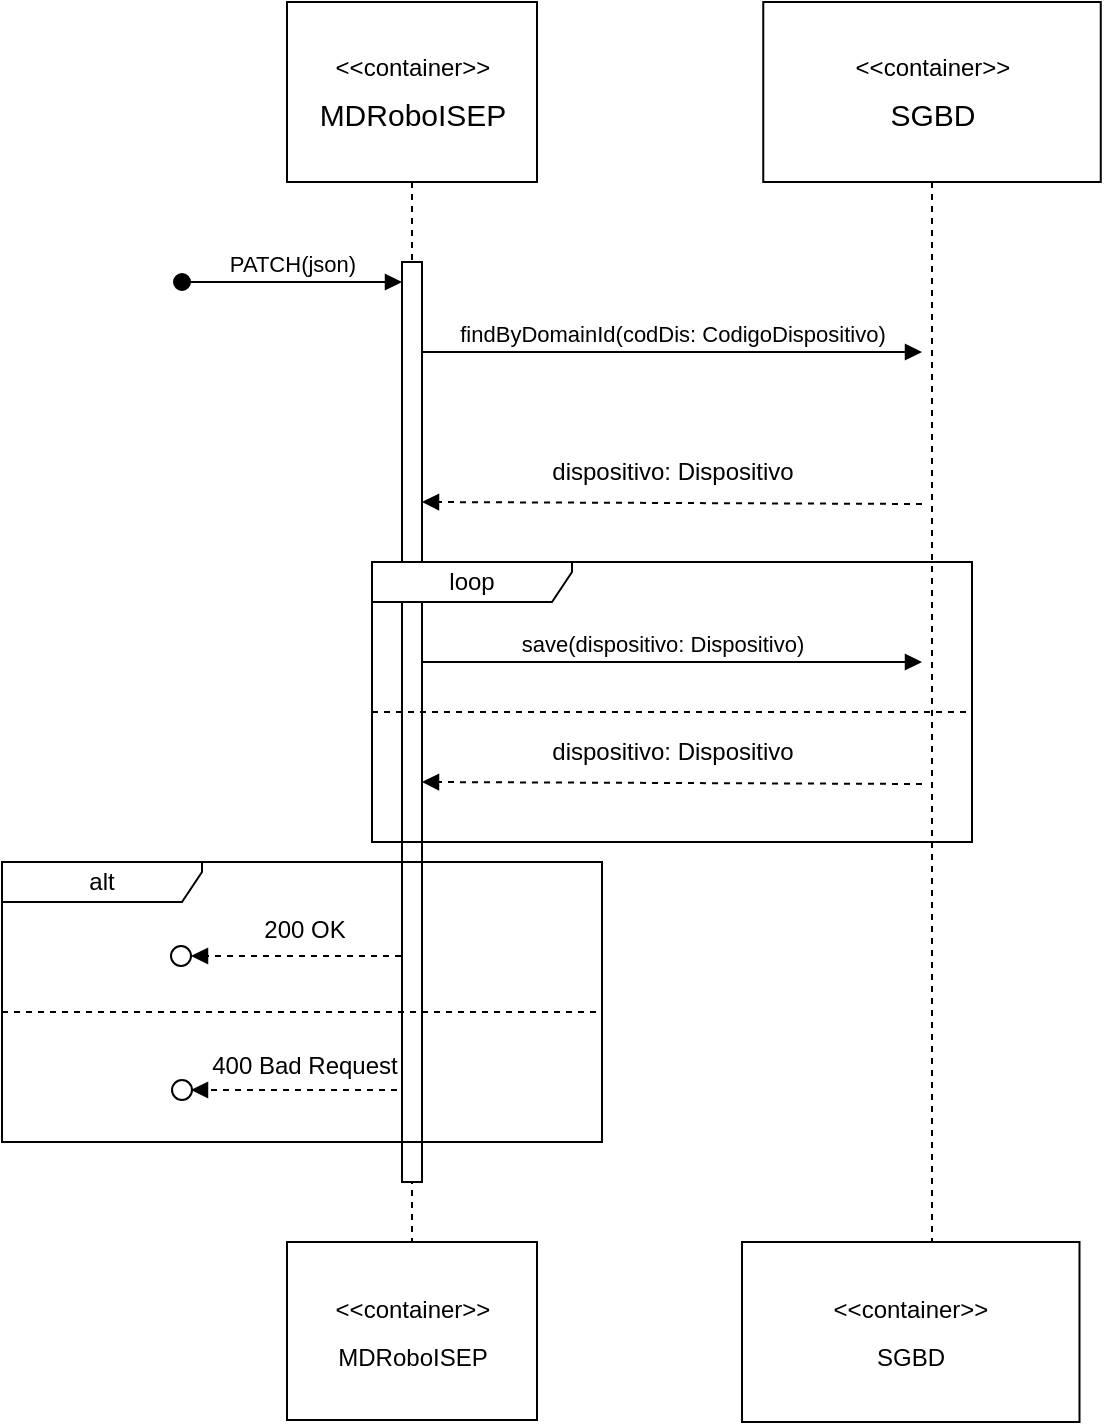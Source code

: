 <mxfile version="22.0.8" type="device">
  <diagram name="Página-1" id="_4bEx_pmbTFG7q2PTNa_">
    <mxGraphModel dx="1235" dy="691" grid="1" gridSize="10" guides="1" tooltips="1" connect="1" arrows="1" fold="1" page="1" pageScale="1" pageWidth="827" pageHeight="1169" math="0" shadow="0">
      <root>
        <mxCell id="0" />
        <mxCell id="1" parent="0" />
        <mxCell id="3mrmIgp84nvbsp9TxwxU-1" value="&lt;p style=&quot;line-height: 100%;&quot;&gt;&amp;lt;&amp;lt;container&amp;gt;&amp;gt;&lt;/p&gt;&lt;p style=&quot;line-height: 100%;&quot;&gt;&lt;span style=&quot;font-size: 15px;&quot;&gt;SGBD&lt;/span&gt;&lt;/p&gt;" style="shape=umlLifeline;perimeter=lifelinePerimeter;whiteSpace=wrap;html=1;container=1;dropTarget=0;collapsible=0;recursiveResize=0;outlineConnect=0;portConstraint=eastwest;newEdgeStyle={&quot;curved&quot;:0,&quot;rounded&quot;:0};size=90;" vertex="1" parent="1">
          <mxGeometry x="570.63" y="20" width="168.75" height="680" as="geometry" />
        </mxCell>
        <mxCell id="3mrmIgp84nvbsp9TxwxU-2" value="&lt;p style=&quot;line-height: 100%;&quot;&gt;&amp;lt;&amp;lt;container&amp;gt;&amp;gt;&lt;/p&gt;&lt;p style=&quot;line-height: 100%;&quot;&gt;&lt;span style=&quot;font-size: 15px;&quot;&gt;MDRoboISEP&lt;/span&gt;&lt;/p&gt;" style="shape=umlLifeline;perimeter=lifelinePerimeter;whiteSpace=wrap;html=1;container=1;dropTarget=0;collapsible=0;recursiveResize=0;outlineConnect=0;portConstraint=eastwest;newEdgeStyle={&quot;curved&quot;:0,&quot;rounded&quot;:0};size=90;" vertex="1" parent="1">
          <mxGeometry x="332.5" y="20" width="125" height="690" as="geometry" />
        </mxCell>
        <mxCell id="3mrmIgp84nvbsp9TxwxU-3" value="" style="html=1;points=[[0,0,0,0,5],[0,1,0,0,-5],[1,0,0,0,5],[1,1,0,0,-5]];perimeter=orthogonalPerimeter;outlineConnect=0;targetShapes=umlLifeline;portConstraint=eastwest;newEdgeStyle={&quot;curved&quot;:0,&quot;rounded&quot;:0};" vertex="1" parent="1">
          <mxGeometry x="390" y="150" width="10" height="460" as="geometry" />
        </mxCell>
        <mxCell id="3mrmIgp84nvbsp9TxwxU-4" value="findByDomainId(codDis: CodigoDispositivo)" style="html=1;verticalAlign=bottom;endArrow=block;curved=0;rounded=0;entryX=0;entryY=0;entryDx=0;entryDy=5;entryPerimeter=0;" edge="1" parent="1" source="3mrmIgp84nvbsp9TxwxU-3">
          <mxGeometry width="80" relative="1" as="geometry">
            <mxPoint x="337.5" y="200" as="sourcePoint" />
            <mxPoint x="650" y="195" as="targetPoint" />
            <mxPoint as="offset" />
          </mxGeometry>
        </mxCell>
        <mxCell id="3mrmIgp84nvbsp9TxwxU-5" value="PATCH(json)" style="html=1;verticalAlign=bottom;startArrow=oval;startFill=1;endArrow=block;startSize=8;curved=0;rounded=0;" edge="1" parent="1">
          <mxGeometry x="-0.003" width="60" relative="1" as="geometry">
            <mxPoint x="280" y="160" as="sourcePoint" />
            <mxPoint x="390" y="160" as="targetPoint" />
            <mxPoint as="offset" />
          </mxGeometry>
        </mxCell>
        <mxCell id="3mrmIgp84nvbsp9TxwxU-6" value="" style="html=1;verticalAlign=bottom;labelBackgroundColor=none;endArrow=block;endFill=1;dashed=1;rounded=0;exitX=0;exitY=1;exitDx=0;exitDy=-5;exitPerimeter=0;" edge="1" parent="1">
          <mxGeometry width="160" relative="1" as="geometry">
            <mxPoint x="650" y="271" as="sourcePoint" />
            <mxPoint x="400" y="270" as="targetPoint" />
          </mxGeometry>
        </mxCell>
        <mxCell id="3mrmIgp84nvbsp9TxwxU-7" value="dispositivo: Dispositivo" style="text;html=1;align=center;verticalAlign=middle;resizable=0;points=[];autosize=1;strokeColor=none;fillColor=none;" vertex="1" parent="1">
          <mxGeometry x="455" y="240" width="140" height="30" as="geometry" />
        </mxCell>
        <mxCell id="3mrmIgp84nvbsp9TxwxU-8" value="&lt;p style=&quot;line-height: 100%;&quot;&gt;&amp;lt;&amp;lt;container&amp;gt;&amp;gt;&lt;/p&gt;&lt;p style=&quot;line-height: 100%;&quot;&gt;SGBD&lt;br&gt;&lt;/p&gt;" style="shape=umlLifeline;perimeter=lifelinePerimeter;whiteSpace=wrap;html=1;container=1;dropTarget=0;collapsible=0;recursiveResize=0;outlineConnect=0;portConstraint=eastwest;newEdgeStyle={&quot;curved&quot;:0,&quot;rounded&quot;:0};size=90;" vertex="1" parent="1">
          <mxGeometry x="560" y="640" width="168.75" height="90" as="geometry" />
        </mxCell>
        <mxCell id="3mrmIgp84nvbsp9TxwxU-9" value="&lt;p style=&quot;line-height: 100%;&quot;&gt;&amp;lt;&amp;lt;container&amp;gt;&amp;gt;&lt;/p&gt;&lt;p style=&quot;line-height: 100%;&quot;&gt;MDRoboISEP&lt;br&gt;&lt;/p&gt;" style="shape=umlLifeline;perimeter=lifelinePerimeter;whiteSpace=wrap;html=1;container=1;dropTarget=0;collapsible=0;recursiveResize=0;outlineConnect=0;portConstraint=eastwest;newEdgeStyle={&quot;curved&quot;:0,&quot;rounded&quot;:0};size=90;" vertex="1" parent="1">
          <mxGeometry x="332.5" y="640" width="125" height="89" as="geometry" />
        </mxCell>
        <mxCell id="3mrmIgp84nvbsp9TxwxU-10" value="loop" style="shape=umlFrame;whiteSpace=wrap;html=1;pointerEvents=0;recursiveResize=0;container=1;collapsible=0;width=100;height=20;" vertex="1" parent="1">
          <mxGeometry x="375" y="300" width="300" height="140" as="geometry" />
        </mxCell>
        <mxCell id="3mrmIgp84nvbsp9TxwxU-11" value="" style="line;strokeWidth=1;dashed=1;labelPosition=center;verticalLabelPosition=bottom;align=left;verticalAlign=top;spacingLeft=20;spacingTop=15;html=1;whiteSpace=wrap;" vertex="1" parent="3mrmIgp84nvbsp9TxwxU-10">
          <mxGeometry y="70" width="300" height="10" as="geometry" />
        </mxCell>
        <mxCell id="3mrmIgp84nvbsp9TxwxU-12" value="save(dispositivo: Dispositivo)" style="html=1;verticalAlign=bottom;endArrow=block;curved=0;rounded=0;entryX=0;entryY=0;entryDx=0;entryDy=5;entryPerimeter=0;" edge="1" parent="1">
          <mxGeometry x="-0.04" width="80" relative="1" as="geometry">
            <mxPoint x="400" y="350" as="sourcePoint" />
            <mxPoint x="650" y="350" as="targetPoint" />
            <mxPoint as="offset" />
          </mxGeometry>
        </mxCell>
        <mxCell id="3mrmIgp84nvbsp9TxwxU-13" value="" style="html=1;verticalAlign=bottom;labelBackgroundColor=none;endArrow=block;endFill=1;dashed=1;rounded=0;exitX=0;exitY=1;exitDx=0;exitDy=-5;exitPerimeter=0;" edge="1" parent="1">
          <mxGeometry width="160" relative="1" as="geometry">
            <mxPoint x="650" y="411" as="sourcePoint" />
            <mxPoint x="400" y="410" as="targetPoint" />
          </mxGeometry>
        </mxCell>
        <mxCell id="3mrmIgp84nvbsp9TxwxU-14" value="dispositivo: Dispositivo" style="text;html=1;align=center;verticalAlign=middle;resizable=0;points=[];autosize=1;strokeColor=none;fillColor=none;" vertex="1" parent="1">
          <mxGeometry x="455" y="380" width="140" height="30" as="geometry" />
        </mxCell>
        <mxCell id="3mrmIgp84nvbsp9TxwxU-15" value="alt" style="shape=umlFrame;whiteSpace=wrap;html=1;pointerEvents=0;recursiveResize=0;container=1;collapsible=0;width=100;height=20;" vertex="1" parent="1">
          <mxGeometry x="190" y="450" width="300" height="140" as="geometry" />
        </mxCell>
        <mxCell id="3mrmIgp84nvbsp9TxwxU-16" value="" style="line;strokeWidth=1;dashed=1;labelPosition=center;verticalLabelPosition=bottom;align=left;verticalAlign=top;spacingLeft=20;spacingTop=15;html=1;whiteSpace=wrap;" vertex="1" parent="3mrmIgp84nvbsp9TxwxU-15">
          <mxGeometry y="70" width="300" height="10" as="geometry" />
        </mxCell>
        <mxCell id="3mrmIgp84nvbsp9TxwxU-17" value="400&amp;nbsp;Bad Request" style="text;html=1;align=center;verticalAlign=middle;resizable=0;points=[];autosize=1;strokeColor=none;fillColor=none;" vertex="1" parent="3mrmIgp84nvbsp9TxwxU-15">
          <mxGeometry x="90.5" y="87" width="120" height="30" as="geometry" />
        </mxCell>
        <mxCell id="3mrmIgp84nvbsp9TxwxU-18" value="" style="html=1;verticalAlign=bottom;labelBackgroundColor=none;endArrow=block;endFill=1;dashed=1;rounded=0;entryX=1;entryY=0.5;entryDx=0;entryDy=0;" edge="1" parent="3mrmIgp84nvbsp9TxwxU-15">
          <mxGeometry width="160" relative="1" as="geometry">
            <mxPoint x="197.5" y="114" as="sourcePoint" />
            <mxPoint x="94.5" y="114" as="targetPoint" />
            <Array as="points">
              <mxPoint x="127.5" y="114" />
            </Array>
          </mxGeometry>
        </mxCell>
        <mxCell id="3mrmIgp84nvbsp9TxwxU-19" value="" style="ellipse;html=1;" vertex="1" parent="3mrmIgp84nvbsp9TxwxU-15">
          <mxGeometry x="85" y="109" width="10" height="10" as="geometry" />
        </mxCell>
        <mxCell id="3mrmIgp84nvbsp9TxwxU-20" value="" style="ellipse;html=1;" vertex="1" parent="3mrmIgp84nvbsp9TxwxU-15">
          <mxGeometry x="84.5" y="42" width="10" height="10" as="geometry" />
        </mxCell>
        <mxCell id="3mrmIgp84nvbsp9TxwxU-21" value="" style="html=1;verticalAlign=bottom;labelBackgroundColor=none;endArrow=block;endFill=1;dashed=1;rounded=0;entryX=1;entryY=0.5;entryDx=0;entryDy=0;" edge="1" parent="3mrmIgp84nvbsp9TxwxU-15">
          <mxGeometry width="160" relative="1" as="geometry">
            <mxPoint x="199.5" y="47" as="sourcePoint" />
            <mxPoint x="94.5" y="47" as="targetPoint" />
          </mxGeometry>
        </mxCell>
        <mxCell id="3mrmIgp84nvbsp9TxwxU-22" value="200 OK" style="text;html=1;align=center;verticalAlign=middle;resizable=0;points=[];autosize=1;strokeColor=none;fillColor=none;" vertex="1" parent="3mrmIgp84nvbsp9TxwxU-15">
          <mxGeometry x="120.5" y="19" width="60" height="30" as="geometry" />
        </mxCell>
      </root>
    </mxGraphModel>
  </diagram>
</mxfile>
